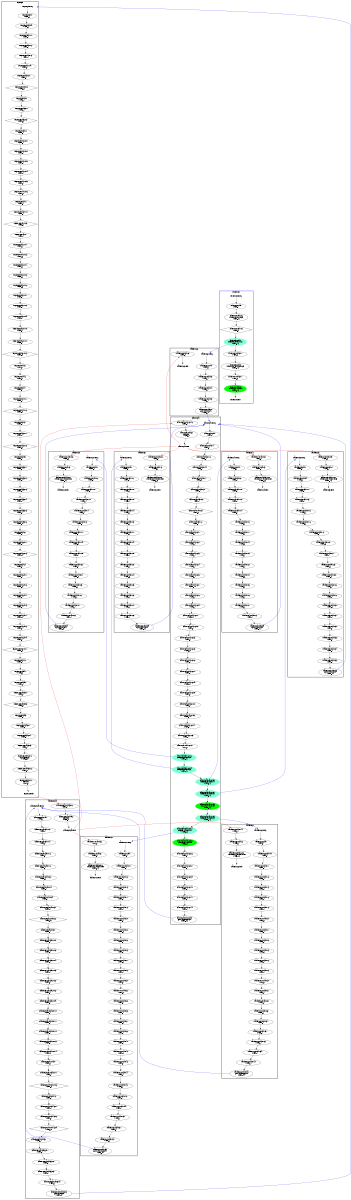 digraph "CFG" {
fontsize=10;
orientation="portrait";
rankdir="TB";
size="10,8";
seqmerge__bb60 [fontsize=10, label="\"seqmerge__bb60\"\nWCET=4", width="0.01"];
seqmerge__bb96__12 [fontsize=10, label="seqmerge__bb96__12\nCALL memcpy\nWCET=33", width="0.01"];
seqmerge__bb21__5 [fontsize=10, label="\"seqmerge__bb21__5\"\nWCET=4", width="0.01"];
seqmerge__bb17__1 [fontsize=10, label="\"seqmerge__bb17__1\"\nWCET=4", width="0.01"];
seqmerge__bb21__9 [fontsize=10, label="\"seqmerge__bb21__9\"\nWCET=4", width="0.01"];
seqmerge__bb21__1 [fontsize=10, label="\"seqmerge__bb21__1\"\nWCET=4", width="0.01"];
seqmerge__bb__22 [fontsize=10, label="\"seqmerge__bb__22\"\nWCET=5", shape=diamond, width="0.01"];
seqmerge__bb21__4 [fontsize=10, label="\"seqmerge__bb21__4\"\nWCET=4", width="0.01"];
seqmerge__bb73 [fontsize=10, label="\"seqmerge__bb73\"\nWCET=0", width="0.01"];
seqmerge__bb12__4 [fontsize=10, label="\"seqmerge__bb12__4\"\nWCET=4", width="0.01"];
seqmerge__bb [fontsize=10, label="\"seqmerge__bb\"\nWCET=4", width="0.01"];
seqmerge__bb12__2 [fontsize=10, label="\"seqmerge__bb12__2\"\nWCET=4", width="0.01"];
seqmerge__bb60__3 [fontsize=10, label="\"seqmerge__bb60__3\"\nWCET=5", shape=diamond, width="0.01"];
seqmerge__bb91 [fontsize=10, label="\"seqmerge__bb91\"\nWCET=0", width="0.01"];
seqmerge__bb92 [fontsize=10, label="\"seqmerge__bb92\"\nWCET=4", width="0.01"];
seqmerge__bb122 [fontsize=10, label="\"seqmerge__bb122\"\nRETURN\nWCET=0", width="0.01"];
seqmerge__bb92__1 [fontsize=10, label="\"seqmerge__bb92__1\"\nWCET=4", width="0.01"];
seqmerge__bb64__7 [fontsize=10, label="\"seqmerge__bb64__7\"\nWCET=6", width="0.01"];
seqmerge__bb64__3 [fontsize=10, label="\"seqmerge__bb64__3\"\nWCET=6", width="0.01"];
seqmerge__bb21__13 [fontsize=10, label="\"seqmerge__bb21__13\"\nWCET=5", shape=diamond, width="0.01"];
seqmerge__bb12 [fontsize=10, label="\"seqmerge__bb12\"\nWCET=4", width="0.01"];
seqmerge__bb51 [fontsize=10, label="\"seqmerge__bb51\"\nWCET=4", width="0.01"];
seqmerge__bb21__10 [fontsize=10, label="\"seqmerge__bb21__10\"\nWCET=4", width="0.01"];
seqmerge__bb55__3 [fontsize=10, label="\"seqmerge__bb55__3\"\nWCET=4", width="0.01"];
seqmerge__bb64 [fontsize=10, label="\"seqmerge__bb64\"\nWCET=4", width="0.01"];
seqmerge__bb64__5 [fontsize=10, label="\"seqmerge__bb64__5\"\nWCET=4", width="0.01"];
seqmerge__bb64__9 [fontsize=10, label="\"seqmerge__bb64__9\"\nWCET=4", width="0.01"];
seqmerge__bb60__1 [fontsize=10, label="\"seqmerge__bb60__1\"\nWCET=4", width="0.01"];
seqmerge__bb64__4 [fontsize=10, label="\"seqmerge__bb64__4\"\nWCET=4", width="0.01"];
seqmerge__bb12__5 [fontsize=10, label="\"seqmerge__bb12__5\"\nWCET=4", width="0.01"];
seqmerge__bb55__5 [fontsize=10, label="\"seqmerge__bb55__5\"\nWCET=4", width="0.01"];
seqmerge__bb__19 [fontsize=10, label="\"seqmerge__bb__19\"\nWCET=4", width="0.01"];
seqmerge__bb21__8 [fontsize=10, label="\"seqmerge__bb21__8\"\nWCET=4", width="0.01"];
seqmerge__bb96__13 [fontsize=10, label="\"seqmerge__bb96__13\"\nWCET=0", width="0.01"];
seqmerge__bb21 [fontsize=10, label="\"seqmerge__bb21\"\nWCET=4", width="0.01"];
seqmerge__bb12__3 [fontsize=10, label="\"seqmerge__bb12__3\"\nWCET=4", width="0.01"];
seqmerge__bb21__7 [fontsize=10, label="\"seqmerge__bb21__7\"\nWCET=4", width="0.01"];
seqmerge__bb21__3 [fontsize=10, label="\"seqmerge__bb21__3\"\nWCET=6", width="0.01"];
seqmerge__bb17 [fontsize=10, label="\"seqmerge__bb17\"\nWCET=4", width="0.01"];
seqmerge__bb8 [fontsize=10, label="\"seqmerge__bb8\"\nWCET=4", width="0.01"];
seqmerge__bb55__6 [fontsize=10, label="\"seqmerge__bb55__6\"\nWCET=0", width="0.01"];
seqmerge__bb92__3 [fontsize=10, label="\"seqmerge__bb92__3\"\nWCET=5", shape=diamond, width="0.01"];
seqmerge_entry [color="white", fontsize=10, height="0.01", label="seqmerge_entry", width="0.01"];
seqmerge__bb8__3 [fontsize=10, label="\"seqmerge__bb8__3\"\nWCET=5", shape=diamond, width="0.01"];
seqmerge__bb96__2 [fontsize=10, label="\"seqmerge__bb96__2\"\nWCET=4", width="0.01"];
seqmerge__bb__11 [fontsize=10, label="\"seqmerge__bb__11\"\nWCET=4", width="0.01"];
seqmerge__bb__15 [fontsize=10, label="\"seqmerge__bb__15\"\nWCET=4", width="0.01"];
seqmerge__bb64__8 [fontsize=10, label="\"seqmerge__bb64__8\"\nWCET=4", width="0.01"];
seqmerge__bb17__3 [fontsize=10, label="\"seqmerge__bb17__3\"\nWCET=5", shape=diamond, width="0.01"];
seqmerge__bb__9 [fontsize=10, label="\"seqmerge__bb__9\"\nWCET=4", width="0.01"];
seqmerge__bb21__6 [fontsize=10, label="\"seqmerge__bb21__6\"\nWCET=6", width="0.01"];
seqmerge__bb31 [fontsize=10, label="\"seqmerge__bb31\"\nWCET=0", width="0.01"];
seqmerge__bb64__11 [fontsize=10, label="\"seqmerge__bb64__11\"\nWCET=5", shape=diamond, width="0.01"];
seqmerge__bb55 [fontsize=10, label="\"seqmerge__bb55\"\nWCET=4", width="0.01"];
seqmerge__bb96__4 [fontsize=10, label="\"seqmerge__bb96__4\"\nWCET=4", width="0.01"];
seqmerge__bb47 [fontsize=10, label="\"seqmerge__bb47\"\nWCET=4", width="0.01"];
seqmerge__bb12__6 [fontsize=10, label="\"seqmerge__bb12__6\"\nWCET=0", width="0.01"];
seqmerge_exit [color="white", fontsize=10, label="seqmerge_exit", width="0.01"];
seqmerge__bb51__1 [fontsize=10, label="\"seqmerge__bb51__1\"\nWCET=4", width="0.01"];
seqmerge__bb55__2 [fontsize=10, label="\"seqmerge__bb55__2\"\nWCET=4", width="0.01"];
seqmerge__bb64__1 [fontsize=10, label="\"seqmerge__bb64__1\"\nWCET=4", width="0.01"];
seqmerge__bb46 [fontsize=10, label="\"seqmerge__bb46\"\nWCET=0", width="0.01"];
seqmerge__bb__13 [fontsize=10, label="\"seqmerge__bb__13\"\nWCET=4", width="0.01"];
seqmerge__bb47__3 [fontsize=10, label="\"seqmerge__bb47__3\"\nWCET=5", shape=diamond, width="0.01"];
seqmerge__bb21__11 [fontsize=10, label="\"seqmerge__bb21__11\"\nWCET=4", width="0.01"];
seqmerge__bb96 [fontsize=10, label="\"seqmerge__bb96\"\nWCET=4", width="0.01"];
seqmerge__bb55__4 [fontsize=10, label="\"seqmerge__bb55__4\"\nWCET=4", width="0.01"];
seqmerge__bb55__1 [fontsize=10, label="\"seqmerge__bb55__1\"\nWCET=4", width="0.01"];
seqmerge__bb12__1 [fontsize=10, label="\"seqmerge__bb12__1\"\nWCET=4", width="0.01"];
seqmerge__bb96__5 [fontsize=10, label="\"seqmerge__bb96__5\"\nWCET=4", width="0.01"];
seqmerge__bb47__1 [fontsize=10, label="\"seqmerge__bb47__1\"\nWCET=4", width="0.01"];
seqmerge__bb8__1 [fontsize=10, label="\"seqmerge__bb8__1\"\nWCET=4", width="0.01"];
seqmerge__bb51__3 [fontsize=10, label="\"seqmerge__bb51__3\"\nWCET=5", shape=diamond, width="0.01"];
seqmerge__bb__20 [fontsize=10, label="\"seqmerge__bb__20\"\nWCET=4", width="0.01"];
_taskFunc2___bb__27 [fontsize=10, label="\"_taskFunc2___bb__27\"\nWCET=4", width="0.01"];
_taskFunc2___bb__24 [fontsize=10, label="\"_taskFunc2___bb__24\"\nWCET=6", width="0.01"];
_taskFunc2___bb15 [fontsize=10, label="\"_taskFunc2___bb15\"\nWCET=4", width="0.01"];
_taskFunc2___bb15__2 [fontsize=10, label="_taskFunc2___bb15__2\n(_taskFunc2_)taskenv_free\nWCET=13", width="0.01"];
_taskFunc2__exit [color="white", fontsize=10, label="_taskFunc2__exit", width="0.01"];
_taskFunc2___bb__25 [fontsize=10, label="\"_taskFunc2___bb__25\"\nWCET=4", width="0.01"];
_taskFunc2___bb__17 [fontsize=10, label="\"_taskFunc2___bb__17\"\nWCET=4", width="0.01"];
_taskFunc2___bb__20 [fontsize=10, label="\"_taskFunc2___bb__20\"\nWCET=4", width="0.01"];
_taskFunc2___bb__8 [fontsize=10, label="\"_taskFunc2___bb__8\"\nWCET=4", width="0.01"];
_taskFunc2___bb__19 [fontsize=10, label="\"_taskFunc2___bb__19\"\nWCET=6", width="0.01"];
_taskFunc2___bb__22 [fontsize=10, label="\"_taskFunc2___bb__22\"\nWCET=4", width="0.01"];
_taskFunc2___bb__29 [fontsize=10, label="_taskFunc2___bb__29\nCALL cilksort_par\nWCET=13", width="0.01"];
_taskFunc2__entry [color="white", fontsize=10, height="0.01", label="_taskFunc2__entry", width="0.01"];
_taskFunc2___bb__26 [fontsize=10, label="\"_taskFunc2___bb__26\"\nWCET=4", width="0.01"];
_taskFunc2___bb__12 [fontsize=10, label="\"_taskFunc2___bb__12\"\nWCET=4", width="0.01"];
_taskFunc2___bb [fontsize=10, label="\"_taskFunc2___bb\"\nWCET=4", width="0.01"];
_taskFunc2___bb__30 [fontsize=10, label="\"_taskFunc2___bb__30\"\nWCET=0", width="0.01"];
_taskFunc2___bb__28 [fontsize=10, label="\"_taskFunc2___bb__28\"\nWCET=4", width="0.01"];
_taskFunc2___bb__15 [fontsize=10, label="\"_taskFunc2___bb__15\"\nWCET=4", width="0.01"];
_taskFunc2___bb__14 [fontsize=10, label="\"_taskFunc2___bb__14\"\nWCET=4", width="0.01"];
_taskFunc2___bb__10 [fontsize=10, label="\"_taskFunc2___bb__10\"\nWCET=4", width="0.01"];
_taskFunc7___bb__42 [fontsize=10, label="\"_taskFunc7___bb__42\"\nWCET=6", width="0.01"];
_taskFunc7___bb__25 [fontsize=10, label="\"_taskFunc7___bb__25\"\nWCET=4", width="0.01"];
_taskFunc7___bb__37 [fontsize=10, label="\"_taskFunc7___bb__37\"\nWCET=6", width="0.01"];
_taskFunc7___bb__15 [fontsize=10, label="\"_taskFunc7___bb__15\"\nWCET=4", width="0.01"];
_taskFunc7___bb32__2 [fontsize=10, label="_taskFunc7___bb32__2\n(_taskFunc7_)taskenv_free\nWCET=13", width="0.01"];
_taskFunc7___bb__13 [fontsize=10, label="\"_taskFunc7___bb__13\"\nWCET=4", width="0.01"];
_taskFunc7___bb__35 [fontsize=10, label="\"_taskFunc7___bb__35\"\nWCET=4", width="0.01"];
_taskFunc7___bb__45 [fontsize=10, label="\"_taskFunc7___bb__45\"\nWCET=4", width="0.01"];
_taskFunc7___bb__54 [fontsize=10, label="\"_taskFunc7___bb__54\"\nWCET=4", width="0.01"];
_taskFunc7___bb__50 [fontsize=10, label="\"_taskFunc7___bb__50\"\nWCET=4", width="0.01"];
_taskFunc7___bb__32 [fontsize=10, label="\"_taskFunc7___bb__32\"\nWCET=6", width="0.01"];
_taskFunc7__exit [color="white", fontsize=10, label="_taskFunc7__exit", width="0.01"];
_taskFunc7___bb__43 [fontsize=10, label="\"_taskFunc7___bb__43\"\nWCET=4", width="0.01"];
_taskFunc7___bb__38 [fontsize=10, label="\"_taskFunc7___bb__38\"\nWCET=4", width="0.01"];
_taskFunc7___bb__40 [fontsize=10, label="\"_taskFunc7___bb__40\"\nWCET=4", width="0.01"];
_taskFunc7___bb__22 [fontsize=10, label="\"_taskFunc7___bb__22\"\nWCET=6", width="0.01"];
_taskFunc7___bb [fontsize=10, label="\"_taskFunc7___bb\"\nWCET=4", width="0.01"];
_taskFunc7___bb__18 [fontsize=10, label="\"_taskFunc7___bb__18\"\nWCET=4", width="0.01"];
_taskFunc7___bb__20 [fontsize=10, label="\"_taskFunc7___bb__20\"\nWCET=4", width="0.01"];
_taskFunc7___bb__27 [fontsize=10, label="\"_taskFunc7___bb__27\"\nWCET=6", width="0.01"];
_taskFunc7___bb__30 [fontsize=10, label="\"_taskFunc7___bb__30\"\nWCET=4", width="0.01"];
_taskFunc7___bb__28 [fontsize=10, label="\"_taskFunc7___bb__28\"\nWCET=4", width="0.01"];
_taskFunc7___bb__55 [fontsize=10, label="_taskFunc7___bb__55\nCALL cilkmerge_par\nWCET=29", width="0.01"];
_taskFunc7___bb32 [fontsize=10, label="\"_taskFunc7___bb32\"\nWCET=4", width="0.01"];
_taskFunc7___bb__17 [fontsize=10, label="\"_taskFunc7___bb__17\"\nWCET=4", width="0.01"];
_taskFunc7___bb__11 [fontsize=10, label="\"_taskFunc7___bb__11\"\nWCET=4", width="0.01"];
_taskFunc7___bb__23 [fontsize=10, label="\"_taskFunc7___bb__23\"\nWCET=4", width="0.01"];
_taskFunc7___bb__46 [fontsize=10, label="\"_taskFunc7___bb__46\"\nWCET=4", width="0.01"];
_taskFunc7___bb__44 [fontsize=10, label="\"_taskFunc7___bb__44\"\nWCET=4", width="0.01"];
_taskFunc7___bb__56 [fontsize=10, label="\"_taskFunc7___bb__56\"\nWCET=0", width="0.01"];
_taskFunc7__entry [color="white", fontsize=10, height="0.01", label="_taskFunc7__entry", width="0.01"];
_taskFunc7___bb__33 [fontsize=10, label="\"_taskFunc7___bb__33\"\nWCET=4", width="0.01"];
_taskFunc7___bb__51 [fontsize=10, label="\"_taskFunc7___bb__51\"\nWCET=4", width="0.01"];
_taskFunc7___bb__49 [fontsize=10, label="\"_taskFunc7___bb__49\"\nWCET=4", width="0.01"];
_taskFunc3___bb__15 [fontsize=10, label="\"_taskFunc3___bb__15\"\nWCET=4", width="0.01"];
_taskFunc3___bb [fontsize=10, label="\"_taskFunc3___bb\"\nWCET=4", width="0.01"];
_taskFunc3___bb__17 [fontsize=10, label="\"_taskFunc3___bb__17\"\nWCET=4", width="0.01"];
_taskFunc3___bb__27 [fontsize=10, label="\"_taskFunc3___bb__27\"\nWCET=4", width="0.01"];
_taskFunc3__exit [color="white", fontsize=10, label="_taskFunc3__exit", width="0.01"];
_taskFunc3___bb__24 [fontsize=10, label="\"_taskFunc3___bb__24\"\nWCET=6", width="0.01"];
_taskFunc3___bb__30 [fontsize=10, label="\"_taskFunc3___bb__30\"\nWCET=0", width="0.01"];
_taskFunc3___bb__8 [fontsize=10, label="\"_taskFunc3___bb__8\"\nWCET=4", width="0.01"];
_taskFunc3___bb15 [fontsize=10, label="\"_taskFunc3___bb15\"\nWCET=4", width="0.01"];
_taskFunc3___bb__28 [fontsize=10, label="\"_taskFunc3___bb__28\"\nWCET=4", width="0.01"];
_taskFunc3__entry [color="white", fontsize=10, height="0.01", label="_taskFunc3__entry", width="0.01"];
_taskFunc3___bb__22 [fontsize=10, label="\"_taskFunc3___bb__22\"\nWCET=4", width="0.01"];
_taskFunc3___bb__20 [fontsize=10, label="\"_taskFunc3___bb__20\"\nWCET=4", width="0.01"];
_taskFunc3___bb15__2 [fontsize=10, label="_taskFunc3___bb15__2\n(_taskFunc3_)taskenv_free\nWCET=13", width="0.01"];
_taskFunc3___bb__29 [fontsize=10, label="_taskFunc3___bb__29\nCALL cilksort_par\nWCET=13", width="0.01"];
_taskFunc3___bb__10 [fontsize=10, label="\"_taskFunc3___bb__10\"\nWCET=4", width="0.01"];
_taskFunc3___bb__25 [fontsize=10, label="\"_taskFunc3___bb__25\"\nWCET=4", width="0.01"];
_taskFunc3___bb__14 [fontsize=10, label="\"_taskFunc3___bb__14\"\nWCET=4", width="0.01"];
_taskFunc3___bb__19 [fontsize=10, label="\"_taskFunc3___bb__19\"\nWCET=6", width="0.01"];
_taskFunc3___bb__26 [fontsize=10, label="\"_taskFunc3___bb__26\"\nWCET=4", width="0.01"];
_taskFunc3___bb__12 [fontsize=10, label="\"_taskFunc3___bb__12\"\nWCET=4", width="0.01"];
_taskFunc5___bb__21 [fontsize=10, label="\"_taskFunc5___bb__21\"\nWCET=4", width="0.01"];
_taskFunc5___bb__18 [fontsize=10, label="\"_taskFunc5___bb__18\"\nWCET=4", width="0.01"];
_taskFunc5___bb__38 [fontsize=10, label="_taskFunc5___bb__38\nCALL cilksort_par\nWCET=19", width="0.01"];
_taskFunc5___bb__26 [fontsize=10, label="\"_taskFunc5___bb__26\"\nWCET=4", width="0.01"];
_taskFunc5___bb__16 [fontsize=10, label="\"_taskFunc5___bb__16\"\nWCET=4", width="0.01"];
_taskFunc5___bb__13 [fontsize=10, label="\"_taskFunc5___bb__13\"\nWCET=4", width="0.01"];
_taskFunc5___bb__30 [fontsize=10, label="\"_taskFunc5___bb__30\"\nWCET=6", width="0.01"];
_taskFunc5___bb__39 [fontsize=10, label="\"_taskFunc5___bb__39\"\nWCET=0", width="0.01"];
_taskFunc5___bb__11 [fontsize=10, label="\"_taskFunc5___bb__11\"\nWCET=4", width="0.01"];
_taskFunc5___bb__32 [fontsize=10, label="\"_taskFunc5___bb__32\"\nWCET=4", width="0.01"];
_taskFunc5___bb__28 [fontsize=10, label="\"_taskFunc5___bb__28\"\nWCET=4", width="0.01"];
_taskFunc5___bb__23 [fontsize=10, label="\"_taskFunc5___bb__23\"\nWCET=4", width="0.01"];
_taskFunc5___bb [fontsize=10, label="\"_taskFunc5___bb\"\nWCET=4", width="0.01"];
_taskFunc5___bb__35 [fontsize=10, label="\"_taskFunc5___bb__35\"\nWCET=4", width="0.01"];
_taskFunc5___bb21__2 [fontsize=10, label="_taskFunc5___bb21__2\n(_taskFunc5_)taskenv_free\nWCET=13", width="0.01"];
_taskFunc5___bb21 [fontsize=10, label="\"_taskFunc5___bb21\"\nWCET=4", width="0.01"];
_taskFunc5___bb__9 [fontsize=10, label="\"_taskFunc5___bb__9\"\nWCET=4", width="0.01"];
_taskFunc5___bb__20 [fontsize=10, label="\"_taskFunc5___bb__20\"\nWCET=6", width="0.01"];
_taskFunc5___bb__15 [fontsize=10, label="\"_taskFunc5___bb__15\"\nWCET=4", width="0.01"];
_taskFunc5___bb__25 [fontsize=10, label="\"_taskFunc5___bb__25\"\nWCET=6", width="0.01"];
_taskFunc5___bb__34 [fontsize=10, label="\"_taskFunc5___bb__34\"\nWCET=4", width="0.01"];
_taskFunc5__entry [color="white", fontsize=10, height="0.01", label="_taskFunc5__entry", width="0.01"];
_taskFunc5__exit [color="white", fontsize=10, label="_taskFunc5__exit", width="0.01"];
_taskFunc5___bb__31 [fontsize=10, label="\"_taskFunc5___bb__31\"\nWCET=4", width="0.01"];
_taskFunc5___bb__33 [fontsize=10, label="\"_taskFunc5___bb__33\"\nWCET=4", width="0.01"];
_taskFunc6___bb__18 [fontsize=10, label="\"_taskFunc6___bb__18\"\nWCET=4", width="0.01"];
_taskFunc6___bb__39 [fontsize=10, label="\"_taskFunc6___bb__39\"\nWCET=4", width="0.01"];
_taskFunc6___bb__9 [fontsize=10, label="\"_taskFunc6___bb__9\"\nWCET=4", width="0.01"];
_taskFunc6___bb__33 [fontsize=10, label="\"_taskFunc6___bb__33\"\nWCET=4", width="0.01"];
_taskFunc6___bb__32 [fontsize=10, label="\"_taskFunc6___bb__32\"\nWCET=4", width="0.01"];
_taskFunc6___bb__21 [fontsize=10, label="\"_taskFunc6___bb__21\"\nWCET=4", width="0.01"];
_taskFunc6___bb__28 [fontsize=10, label="\"_taskFunc6___bb__28\"\nWCET=4", width="0.01"];
_taskFunc6___bb__34 [fontsize=10, label="\"_taskFunc6___bb__34\"\nWCET=4", width="0.01"];
_taskFunc6__entry [color="white", fontsize=10, height="0.01", label="_taskFunc6__entry", width="0.01"];
_taskFunc6___bb__13 [fontsize=10, label="\"_taskFunc6___bb__13\"\nWCET=4", width="0.01"];
_taskFunc6___bb__38 [fontsize=10, label="\"_taskFunc6___bb__38\"\nWCET=4", width="0.01"];
_taskFunc6___bb__37 [fontsize=10, label="\"_taskFunc6___bb__37\"\nWCET=4", width="0.01"];
_taskFunc6___bb__26 [fontsize=10, label="\"_taskFunc6___bb__26\"\nWCET=4", width="0.01"];
_taskFunc6___bb__30 [fontsize=10, label="\"_taskFunc6___bb__30\"\nWCET=6", width="0.01"];
_taskFunc6___bb26 [fontsize=10, label="\"_taskFunc6___bb26\"\nWCET=4", width="0.01"];
_taskFunc6___bb__43 [fontsize=10, label="_taskFunc6___bb__43\nCALL cilkmerge_par\nWCET=29", width="0.01"];
_taskFunc6___bb [fontsize=10, label="\"_taskFunc6___bb\"\nWCET=4", width="0.01"];
_taskFunc6___bb__23 [fontsize=10, label="\"_taskFunc6___bb__23\"\nWCET=4", width="0.01"];
_taskFunc6___bb__31 [fontsize=10, label="\"_taskFunc6___bb__31\"\nWCET=4", width="0.01"];
_taskFunc6___bb__20 [fontsize=10, label="\"_taskFunc6___bb__20\"\nWCET=6", width="0.01"];
_taskFunc6___bb__44 [fontsize=10, label="\"_taskFunc6___bb__44\"\nWCET=0", width="0.01"];
_taskFunc6___bb__25 [fontsize=10, label="\"_taskFunc6___bb__25\"\nWCET=6", width="0.01"];
_taskFunc6___bb__16 [fontsize=10, label="\"_taskFunc6___bb__16\"\nWCET=4", width="0.01"];
_taskFunc6___bb__11 [fontsize=10, label="\"_taskFunc6___bb__11\"\nWCET=4", width="0.01"];
_taskFunc6___bb26__2 [fontsize=10, label="_taskFunc6___bb26__2\n(_taskFunc6_)taskenv_free\nWCET=13", width="0.01"];
_taskFunc6__exit [color="white", fontsize=10, label="_taskFunc6__exit", width="0.01"];
_taskFunc6___bb__15 [fontsize=10, label="\"_taskFunc6___bb__15\"\nWCET=4", width="0.01"];
_taskFunc6___bb__42 [fontsize=10, label="\"_taskFunc6___bb__42\"\nWCET=4", width="0.01"];
cilksort_par__bb16__39 [fontsize=10, label="\"cilksort_par__bb16__39\"\nWCET=4", width="0.01"];
cilksort_par__bb__16 [fontsize=10, label="\"cilksort_par__bb__16\"\nWCET=4", width="0.01"];
cilksort_par__bb16 [fontsize=10, label="\"cilksort_par__bb16\"\nWCET=4", width="0.01"];
cilksort_par__bb16__9 [fontsize=10, label="\"cilksort_par__bb16__9\"\nWCET=4", width="0.01"];
cilksort_par__bb16__44 [fontsize=10, label="\"cilksort_par__bb16__44\"\nWCET=4", width="0.01"];
cilksort_par__bb16__23 [fontsize=10, label="\"cilksort_par__bb16__23\"\nWCET=10", width="0.01"];
cilksort_par__bb16__31 [color=aquamarine, fontsize=10, label="cilksort_par__bb16__31\nCREATE _taskFunc5_\nWCET=13", style=filled, width="0.01"];
cilksort_par__bb16__46 [fontsize=10, label="\"cilksort_par__bb16__46\"\nWCET=0", width="0.01"];
cilksort_par__bb__31 [fontsize=10, label="\"cilksort_par__bb__31\"\nWCET=4", width="0.01"];
cilksort_par__bb16__33 [color=aquamarine, fontsize=10, label="cilksort_par__bb16__33\nCREATE _taskFunc6_\nWCET=13", style=filled, width="0.01"];
cilksort_par__bb16__35 [color=green, fontsize=10, label="cilksort_par__bb16__35\n(cilksort_par)taskwait\nWCET=13", style=filled, width="0.01"];
cilksort_par__bb16__8 [fontsize=10, label="\"cilksort_par__bb16__8\"\nWCET=4", width="0.01"];
cilksort_par__bb16__20 [fontsize=10, label="\"cilksort_par__bb16__20\"\nWCET=4", width="0.01"];
cilksort_par__bb16__4 [fontsize=10, label="\"cilksort_par__bb16__4\"\nWCET=4", width="0.01"];
cilksort_par__bb16__24 [fontsize=10, label="\"cilksort_par__bb16__24\"\nWCET=4", width="0.01"];
cilksort_par__bb16__28 [color=aquamarine, fontsize=10, label="cilksort_par__bb16__28\nCREATE _taskFunc2_\nWCET=13", style=filled, width="0.01"];
cilksort_par__bb__14 [fontsize=10, label="\"cilksort_par__bb__14\"\nWCET=4", width="0.01"];
cilksort_par__bb16__21 [fontsize=10, label="\"cilksort_par__bb16__21\"\nWCET=4", width="0.01"];
cilksort_par__bb16__2 [fontsize=10, label="\"cilksort_par__bb16__2\"\nWCET=4", width="0.01"];
cilksort_par__bb__34 [fontsize=10, label="\"cilksort_par__bb__34\"\nWCET=6", shape=diamond, width="0.01"];
cilksort_par__bb16__45 [fontsize=10, label="cilksort_par__bb16__45\nCALL cilkmerge_par\nWCET=23", width="0.01"];
cilksort_par__bb16__3 [fontsize=10, label="\"cilksort_par__bb16__3\"\nWCET=4", width="0.01"];
cilksort_par__bb16__30 [color=aquamarine, fontsize=10, label="cilksort_par__bb16__30\nCREATE _taskFunc4_\nWCET=13", style=filled, width="0.01"];
cilksort_par__bb52 [fontsize=10, label="\"cilksort_par__bb52\"\nRETURN\nWCET=0", width="0.01"];
cilksort_par__bb__30 [fontsize=10, label="\"cilksort_par__bb__30\"\nWCET=4", width="0.01"];
cilksort_par__bb16__25 [fontsize=10, label="\"cilksort_par__bb16__25\"\nWCET=4", width="0.01"];
cilksort_par__bb__19 [fontsize=10, label="\"cilksort_par__bb__19\"\nWCET=4", width="0.01"];
cilksort_par__bb16__1 [fontsize=10, label="\"cilksort_par__bb16__1\"\nWCET=4", width="0.01"];
cilksort_par__bb16__11 [fontsize=10, label="\"cilksort_par__bb16__11\"\nWCET=10", width="0.01"];
cilksort_par__bb16__29 [color=aquamarine, fontsize=10, label="cilksort_par__bb16__29\nCREATE _taskFunc3_\nWCET=13", style=filled, width="0.01"];
cilksort_par__bb16__34 [color=aquamarine, fontsize=10, label="cilksort_par__bb16__34\nCREATE _taskFunc7_\nWCET=13", style=filled, width="0.01"];
cilksort_par__bb16__36 [fontsize=10, label="\"cilksort_par__bb16__36\"\nWCET=4", width="0.01"];
cilksort_par__bb16__7 [fontsize=10, label="\"cilksort_par__bb16__7\"\nWCET=10", width="0.01"];
cilksort_par__bb16__40 [fontsize=10, label="\"cilksort_par__bb16__40\"\nWCET=4", width="0.01"];
cilksort_par__bb16__41 [fontsize=10, label="\"cilksort_par__bb16__41\"\nWCET=4", width="0.01"];
cilksort_par__bb16__15 [fontsize=10, label="\"cilksort_par__bb16__15\"\nWCET=10", width="0.01"];
cilksort_par__bb16__13 [fontsize=10, label="\"cilksort_par__bb16__13\"\nWCET=4", width="0.01"];
cilksort_par__bb__21 [fontsize=10, label="\"cilksort_par__bb__21\"\nWCET=16", width="0.01"];
cilksort_par__bb [fontsize=10, label="\"cilksort_par__bb\"\nWCET=4", width="0.01"];
cilksort_par__bb16__12 [fontsize=10, label="\"cilksort_par__bb16__12\"\nWCET=4", width="0.01"];
cilksort_par__bb16__37 [fontsize=10, label="\"cilksort_par__bb16__37\"\nWCET=4", width="0.01"];
cilksort_par__bb16__16 [fontsize=10, label="\"cilksort_par__bb16__16\"\nWCET=4", width="0.01"];
cilksort_par__bb16__32 [color=green, fontsize=10, label="cilksort_par__bb16__32\n(cilksort_par)taskwait\nWCET=13", style=filled, width="0.01"];
cilksort_par_exit [color="white", fontsize=10, label="cilksort_par_exit", width="0.01"];
cilksort_par__bb16__27 [fontsize=10, label="\"cilksort_par__bb16__27\"\nWCET=10", width="0.01"];
cilksort_par__bb16__5 [fontsize=10, label="\"cilksort_par__bb16__5\"\nWCET=4", width="0.01"];
cilksort_par_entry [color="white", fontsize=10, height="0.01", label="cilksort_par_entry", width="0.01"];
cilksort_par__bb16__17 [fontsize=10, label="\"cilksort_par__bb16__17\"\nWCET=4", width="0.01"];
cilksort_par__bb16__19 [fontsize=10, label="\"cilksort_par__bb16__19\"\nWCET=10", width="0.01"];
_thrFunc0___bb3__1 [fontsize=10, label="\"_thrFunc0___bb3__1\"\nWCET=0", width="0.01"];
_thrFunc0___bb5 [fontsize=10, label="_thrFunc0___bb5\n(_thrFunc0_)leaving_single\nWCET=13", width="0.01"];
_thrFunc0__entry [color="white", fontsize=10, height="0.01", label="_thrFunc0__entry", width="0.01"];
_thrFunc0___bb6 [color=green, fontsize=10, label="_thrFunc0___bb6\n(_thrFunc0_)taskwait\nWCET=13", style=filled, width="0.01"];
_thrFunc0___bb5__1 [fontsize=10, label="\"_thrFunc0___bb5__1\"\nWCET=0", width="0.01"];
_thrFunc0___bb [fontsize=10, label="\"_thrFunc0___bb\"\nWCET=4", width="0.01"];
_thrFunc0___bb__3 [fontsize=10, label="_thrFunc0___bb__3\n(_thrFunc0_)mysingle\nWCET=13", width="0.01"];
_thrFunc0___bb__5 [fontsize=10, label="\"_thrFunc0___bb__5\"\nWCET=5", shape=diamond, width="0.01"];
_thrFunc0___bb3 [color=aquamarine, fontsize=10, label="_thrFunc0___bb3\nCREATE _taskFunc8_\nWCET=13", style=filled, width="0.01"];
_thrFunc0__exit [color="white", fontsize=10, label="_thrFunc0__exit", width="0.01"];
_taskFunc8___bb__7 [fontsize=10, label="_taskFunc8___bb__7\nCALL cilksort_par\nWCET=14", width="0.01"];
_taskFunc8__exit [color="white", fontsize=10, label="_taskFunc8__exit", width="0.01"];
_taskFunc8___bb__5 [fontsize=10, label="\"_taskFunc8___bb__5\"\nWCET=4", width="0.01"];
_taskFunc8___bb__3 [fontsize=10, label="\"_taskFunc8___bb__3\"\nWCET=4", width="0.01"];
_taskFunc8__entry [color="white", fontsize=10, height="0.01", label="_taskFunc8__entry", width="0.01"];
_taskFunc8___bb__4 [fontsize=10, label="\"_taskFunc8___bb__4\"\nWCET=4", width="0.01"];
_taskFunc8___bb [fontsize=10, label="\"_taskFunc8___bb\"\nWCET=4", width="0.01"];
_taskFunc8___bb__8 [fontsize=10, label="\"_taskFunc8___bb__8\"\nWCET=0", width="0.01"];
cilkmerge_par__bb20__6 [fontsize=10, label="\"cilkmerge_par__bb20__6\"\nWCET=4", width="0.01"];
cilkmerge_par__bb20__4 [fontsize=10, label="\"cilkmerge_par__bb20__4\"\nWCET=4", width="0.01"];
cilkmerge_par__bb20__14 [fontsize=10, label="\"cilkmerge_par__bb20__14\"\nWCET=0", width="0.01"];
cilkmerge_par__bb43__1 [fontsize=10, label="\"cilkmerge_par__bb43__1\"\nWCET=4", width="0.01"];
cilkmerge_par__bb20__9 [fontsize=10, label="\"cilkmerge_par__bb20__9\"\nWCET=4", width="0.01"];
cilkmerge_par__bb__16 [fontsize=10, label="\"cilkmerge_par__bb__16\"\nWCET=4", width="0.01"];
cilkmerge_par__bb20__8 [fontsize=10, label="\"cilkmerge_par__bb20__8\"\nWCET=4", width="0.01"];
cilkmerge_par__bb53__4 [fontsize=10, label="\"cilkmerge_par__bb53__4\"\nWCET=4", width="0.01"];
cilkmerge_par__bb53__5 [fontsize=10, label="cilkmerge_par__bb53__5\nCALL seqmerge\nWCET=13", width="0.01"];
cilkmerge_par__bb20__2 [fontsize=10, label="\"cilkmerge_par__bb20__2\"\nWCET=4", width="0.01"];
cilkmerge_par__bb [fontsize=10, label="\"cilkmerge_par__bb\"\nWCET=4", width="0.01"];
cilkmerge_par__bb27 [fontsize=10, label="\"cilkmerge_par__bb27\"\nWCET=4", width="0.01"];
cilkmerge_par__bb27__3 [fontsize=10, label="\"cilkmerge_par__bb27__3\"\nWCET=5", shape=diamond, width="0.01"];
cilkmerge_par__bb27__1 [fontsize=10, label="\"cilkmerge_par__bb27__1\"\nWCET=4", width="0.01"];
cilkmerge_par__bb20__13 [fontsize=10, label="\"cilkmerge_par__bb20__13\"\nWCET=4", width="0.01"];
cilkmerge_par_exit [color="white", fontsize=10, label="cilkmerge_par_exit", width="0.01"];
cilkmerge_par__bb96 [fontsize=10, label="\"cilkmerge_par__bb96\"\nRETURN\nWCET=0", width="0.01"];
cilkmerge_par__bb43__6 [fontsize=10, label="\"cilkmerge_par__bb43__6\"\nWCET=4", width="0.01"];
cilkmerge_par_entry [color="white", fontsize=10, height="0.01", label="cilkmerge_par_entry", width="0.01"];
cilkmerge_par__bb53__2 [fontsize=10, label="\"cilkmerge_par__bb53__2\"\nWCET=4", width="0.01"];
cilkmerge_par__bb__12 [fontsize=10, label="\"cilkmerge_par__bb__12\"\nWCET=4", width="0.01"];
cilkmerge_par__bb20__10 [fontsize=10, label="\"cilkmerge_par__bb20__10\"\nWCET=4", width="0.01"];
cilkmerge_par__bb20__5 [fontsize=10, label="\"cilkmerge_par__bb20__5\"\nWCET=4", width="0.01"];
cilkmerge_par__bb53__1 [fontsize=10, label="\"cilkmerge_par__bb53__1\"\nWCET=4", width="0.01"];
cilkmerge_par__bb53 [fontsize=10, label="\"cilkmerge_par__bb53\"\nWCET=4", width="0.01"];
cilkmerge_par__bb__23 [fontsize=10, label="\"cilkmerge_par__bb__23\"\nWCET=4", width="0.01"];
cilkmerge_par__bb53__3 [fontsize=10, label="\"cilkmerge_par__bb53__3\"\nWCET=4", width="0.01"];
cilkmerge_par__bb53__6 [fontsize=10, label="\"cilkmerge_par__bb53__6\"\nWCET=0", width="0.01"];
cilkmerge_par__bb20__11 [fontsize=10, label="\"cilkmerge_par__bb20__11\"\nWCET=4", width="0.01"];
cilkmerge_par__bb20__12 [fontsize=10, label="\"cilkmerge_par__bb20__12\"\nWCET=4", width="0.01"];
cilkmerge_par__bb20__3 [fontsize=10, label="\"cilkmerge_par__bb20__3\"\nWCET=4", width="0.01"];
cilkmerge_par__bb__29 [fontsize=10, label="\"cilkmerge_par__bb__29\"\nWCET=4", width="0.01"];
cilkmerge_par__bb__14 [fontsize=10, label="\"cilkmerge_par__bb__14\"\nWCET=4", width="0.01"];
cilkmerge_par__bb__18 [fontsize=10, label="\"cilkmerge_par__bb__18\"\nWCET=4", width="0.01"];
cilkmerge_par__bb43__9 [fontsize=10, label="\"cilkmerge_par__bb43__9\"\nWCET=20", shape=diamond, width="0.01"];
cilkmerge_par__bb__24 [fontsize=10, label="\"cilkmerge_par__bb__24\"\nWCET=4", width="0.01"];
cilkmerge_par__bb__36 [fontsize=10, label="\"cilkmerge_par__bb__36\"\nWCET=33", shape=diamond, width="0.01"];
cilkmerge_par__bb20 [fontsize=10, label="\"cilkmerge_par__bb20\"\nWCET=4", width="0.01"];
cilkmerge_par__bb__30 [fontsize=10, label="\"cilkmerge_par__bb__30\"\nWCET=4", width="0.01"];
cilkmerge_par__bb43 [fontsize=10, label="\"cilkmerge_par__bb43\"\nWCET=4", width="0.01"];
_taskFunc4__entry [color="white", fontsize=10, height="0.01", label="_taskFunc4__entry", width="0.01"];
_taskFunc4___bb__24 [fontsize=10, label="\"_taskFunc4___bb__24\"\nWCET=6", width="0.01"];
_taskFunc4___bb__25 [fontsize=10, label="\"_taskFunc4___bb__25\"\nWCET=4", width="0.01"];
_taskFunc4___bb__19 [fontsize=10, label="\"_taskFunc4___bb__19\"\nWCET=6", width="0.01"];
_taskFunc4___bb__26 [fontsize=10, label="\"_taskFunc4___bb__26\"\nWCET=4", width="0.01"];
_taskFunc4___bb__8 [fontsize=10, label="\"_taskFunc4___bb__8\"\nWCET=4", width="0.01"];
_taskFunc4___bb__28 [fontsize=10, label="\"_taskFunc4___bb__28\"\nWCET=4", width="0.01"];
_taskFunc4___bb__27 [fontsize=10, label="\"_taskFunc4___bb__27\"\nWCET=4", width="0.01"];
_taskFunc4__exit [color="white", fontsize=10, label="_taskFunc4__exit", width="0.01"];
_taskFunc4___bb15 [fontsize=10, label="\"_taskFunc4___bb15\"\nWCET=4", width="0.01"];
_taskFunc4___bb__10 [fontsize=10, label="\"_taskFunc4___bb__10\"\nWCET=4", width="0.01"];
_taskFunc4___bb__12 [fontsize=10, label="\"_taskFunc4___bb__12\"\nWCET=4", width="0.01"];
_taskFunc4___bb__29 [fontsize=10, label="_taskFunc4___bb__29\nCALL cilksort_par\nWCET=13", width="0.01"];
_taskFunc4___bb__15 [fontsize=10, label="\"_taskFunc4___bb__15\"\nWCET=4", width="0.01"];
_taskFunc4___bb__30 [fontsize=10, label="\"_taskFunc4___bb__30\"\nWCET=0", width="0.01"];
_taskFunc4___bb15__2 [fontsize=10, label="_taskFunc4___bb15__2\n(_taskFunc4_)taskenv_free\nWCET=13", width="0.01"];
_taskFunc4___bb__14 [fontsize=10, label="\"_taskFunc4___bb__14\"\nWCET=4", width="0.01"];
_taskFunc4___bb [fontsize=10, label="\"_taskFunc4___bb\"\nWCET=4", width="0.01"];
_taskFunc4___bb__20 [fontsize=10, label="\"_taskFunc4___bb__20\"\nWCET=4", width="0.01"];
_taskFunc4___bb__17 [fontsize=10, label="\"_taskFunc4___bb__17\"\nWCET=4", width="0.01"];
_taskFunc4___bb__22 [fontsize=10, label="\"_taskFunc4___bb__22\"\nWCET=4", width="0.01"];
seqmerge__bb60 -> seqmerge__bb60__1  [key=0];
seqmerge__bb96__12 -> seqmerge__bb96__13  [key=0];
seqmerge__bb21__5 -> seqmerge__bb21__6  [key=0];
seqmerge__bb17__1 -> seqmerge__bb17__3  [key=0];
seqmerge__bb21__9 -> seqmerge__bb21__10  [key=0];
seqmerge__bb21__1 -> seqmerge__bb21__3  [key=0];
seqmerge__bb__22 -> seqmerge__bb8  [key=0];
seqmerge__bb21__4 -> seqmerge__bb21__5  [key=0];
seqmerge__bb73 -> seqmerge__bb91  [key=0];
seqmerge__bb12__4 -> seqmerge__bb12__5  [key=0];
seqmerge__bb -> seqmerge__bb__9  [key=0];
seqmerge__bb12__2 -> seqmerge__bb12__3  [key=0];
seqmerge__bb60__3 -> seqmerge__bb64  [key=0];
seqmerge__bb91 -> seqmerge__bb92  [key=0];
seqmerge__bb92 -> seqmerge__bb92__1  [key=0];
seqmerge__bb122 -> seqmerge_exit  [key=0];
seqmerge__bb92__1 -> seqmerge__bb92__3  [key=0];
seqmerge__bb64__7 -> seqmerge__bb64__8  [key=0];
seqmerge__bb64__3 -> seqmerge__bb64__4  [key=0];
seqmerge__bb21__13 -> seqmerge__bb31  [key=0];
seqmerge__bb12 -> seqmerge__bb12__1  [key=0];
seqmerge__bb51 -> seqmerge__bb51__1  [key=0];
seqmerge__bb21__10 -> seqmerge__bb21__11  [key=0];
seqmerge__bb55__3 -> seqmerge__bb55__4  [key=0];
seqmerge__bb64 -> seqmerge__bb64__1  [key=0];
seqmerge__bb64__5 -> seqmerge__bb64__7  [key=0];
seqmerge__bb64__9 -> seqmerge__bb64__11  [key=0];
seqmerge__bb60__1 -> seqmerge__bb60__3  [key=0];
seqmerge__bb64__4 -> seqmerge__bb64__5  [key=0];
seqmerge__bb12__5 -> seqmerge__bb12__6  [key=0];
seqmerge__bb55__5 -> seqmerge__bb55__6  [key=0];
seqmerge__bb__19 -> seqmerge__bb__20  [key=0];
seqmerge__bb21__8 -> seqmerge__bb21__9  [key=0];
seqmerge__bb96__13 -> seqmerge__bb122  [key=0];
seqmerge__bb21 -> seqmerge__bb21__1  [key=0];
seqmerge__bb12__3 -> seqmerge__bb12__4  [key=0];
seqmerge__bb21__7 -> seqmerge__bb21__8  [key=0];
seqmerge__bb21__3 -> seqmerge__bb21__4  [key=0];
seqmerge__bb17 -> seqmerge__bb17__1  [key=0];
seqmerge__bb8 -> seqmerge__bb8__1  [key=0];
seqmerge__bb55__6 -> seqmerge__bb60  [key=0];
seqmerge__bb92__3 -> seqmerge__bb96  [key=0];
seqmerge_entry -> seqmerge__bb  [key=0];
seqmerge__bb8__3 -> seqmerge__bb12  [key=0];
seqmerge__bb96__2 -> seqmerge__bb96__4  [key=0];
seqmerge__bb__11 -> seqmerge__bb__13  [key=0];
seqmerge__bb__15 -> seqmerge__bb__19  [key=0];
seqmerge__bb64__8 -> seqmerge__bb64__9  [key=0];
seqmerge__bb17__3 -> seqmerge__bb21  [key=0];
seqmerge__bb__9 -> seqmerge__bb__11  [key=0];
seqmerge__bb21__6 -> seqmerge__bb21__7  [key=0];
seqmerge__bb31 -> seqmerge__bb46  [key=0];
seqmerge__bb64__11 -> seqmerge__bb73  [key=0];
seqmerge__bb55 -> seqmerge__bb55__1  [key=0];
seqmerge__bb96__4 -> seqmerge__bb96__5  [key=0];
seqmerge__bb47 -> seqmerge__bb47__1  [key=0];
seqmerge__bb12__6 -> seqmerge__bb17  [key=0];
seqmerge_exit -> cilkmerge_par__bb53__6  [color=red, key=0];
seqmerge__bb51__1 -> seqmerge__bb51__3  [key=0];
seqmerge__bb55__2 -> seqmerge__bb55__3  [key=0];
seqmerge__bb64__1 -> seqmerge__bb64__3  [key=0];
seqmerge__bb46 -> seqmerge__bb47  [key=0];
seqmerge__bb__13 -> seqmerge__bb__15  [key=0];
seqmerge__bb47__3 -> seqmerge__bb51  [key=0];
seqmerge__bb21__11 -> seqmerge__bb21__13  [key=0];
seqmerge__bb96 -> seqmerge__bb96__2  [key=0];
seqmerge__bb55__4 -> seqmerge__bb55__5  [key=0];
seqmerge__bb55__1 -> seqmerge__bb55__2  [key=0];
seqmerge__bb12__1 -> seqmerge__bb12__2  [key=0];
seqmerge__bb96__5 -> seqmerge__bb96__12  [key=0];
seqmerge__bb47__1 -> seqmerge__bb47__3  [key=0];
seqmerge__bb8__1 -> seqmerge__bb8__3  [key=0];
seqmerge__bb51__3 -> seqmerge__bb55  [key=0];
seqmerge__bb__20 -> seqmerge__bb__22  [key=0];
_taskFunc2___bb__27 -> _taskFunc2___bb__28  [key=0];
_taskFunc2___bb__24 -> _taskFunc2___bb__25  [key=0];
_taskFunc2___bb15 -> _taskFunc2___bb15__2  [key=0];
_taskFunc2___bb15__2 -> _taskFunc2__exit  [key=0];
_taskFunc2___bb__25 -> _taskFunc2___bb__26  [key=0];
_taskFunc2___bb__17 -> _taskFunc2___bb__19  [key=0];
_taskFunc2___bb__20 -> _taskFunc2___bb__22  [key=0];
_taskFunc2___bb__8 -> _taskFunc2___bb__10  [key=0];
_taskFunc2___bb__19 -> _taskFunc2___bb__20  [key=0];
_taskFunc2___bb__22 -> _taskFunc2___bb__24  [key=0];
_taskFunc2___bb__29 -> cilksort_par_entry  [color=blue, key=0];
_taskFunc2__entry -> _taskFunc2___bb  [key=0];
_taskFunc2___bb__26 -> _taskFunc2___bb__27  [key=0];
_taskFunc2___bb__12 -> _taskFunc2___bb__14  [key=0];
_taskFunc2___bb -> _taskFunc2___bb__8  [key=0];
_taskFunc2___bb__30 -> _taskFunc2___bb15  [key=0];
_taskFunc2___bb__28 -> _taskFunc2___bb__29  [key=0];
_taskFunc2___bb__15 -> _taskFunc2___bb__17  [key=0];
_taskFunc2___bb__14 -> _taskFunc2___bb__15  [key=0];
_taskFunc2___bb__10 -> _taskFunc2___bb__12  [key=0];
_taskFunc7___bb__42 -> _taskFunc7___bb__43  [key=0];
_taskFunc7___bb__25 -> _taskFunc7___bb__27  [key=0];
_taskFunc7___bb__37 -> _taskFunc7___bb__38  [key=0];
_taskFunc7___bb__15 -> _taskFunc7___bb__17  [key=0];
_taskFunc7___bb32__2 -> _taskFunc7__exit  [key=0];
_taskFunc7___bb__13 -> _taskFunc7___bb__15  [key=0];
_taskFunc7___bb__35 -> _taskFunc7___bb__37  [key=0];
_taskFunc7___bb__45 -> _taskFunc7___bb__46  [key=0];
_taskFunc7___bb__54 -> _taskFunc7___bb__55  [key=0];
_taskFunc7___bb__50 -> _taskFunc7___bb__51  [key=0];
_taskFunc7___bb__32 -> _taskFunc7___bb__33  [key=0];
_taskFunc7___bb__43 -> _taskFunc7___bb__44  [key=0];
_taskFunc7___bb__38 -> _taskFunc7___bb__40  [key=0];
_taskFunc7___bb__40 -> _taskFunc7___bb__42  [key=0];
_taskFunc7___bb__22 -> _taskFunc7___bb__23  [key=0];
_taskFunc7___bb -> _taskFunc7___bb__11  [key=0];
_taskFunc7___bb__18 -> _taskFunc7___bb__20  [key=0];
_taskFunc7___bb__20 -> _taskFunc7___bb__22  [key=0];
_taskFunc7___bb__27 -> _taskFunc7___bb__28  [key=0];
_taskFunc7___bb__30 -> _taskFunc7___bb__32  [key=0];
_taskFunc7___bb__28 -> _taskFunc7___bb__30  [key=0];
_taskFunc7___bb__55 -> cilkmerge_par_entry  [color=blue, key=0];
_taskFunc7___bb32 -> _taskFunc7___bb32__2  [key=0];
_taskFunc7___bb__17 -> _taskFunc7___bb__18  [key=0];
_taskFunc7___bb__11 -> _taskFunc7___bb__13  [key=0];
_taskFunc7___bb__23 -> _taskFunc7___bb__25  [key=0];
_taskFunc7___bb__46 -> _taskFunc7___bb__49  [key=0];
_taskFunc7___bb__44 -> _taskFunc7___bb__45  [key=0];
_taskFunc7___bb__56 -> _taskFunc7___bb32  [key=0];
_taskFunc7__entry -> _taskFunc7___bb  [key=0];
_taskFunc7___bb__33 -> _taskFunc7___bb__35  [key=0];
_taskFunc7___bb__51 -> _taskFunc7___bb__54  [key=0];
_taskFunc7___bb__49 -> _taskFunc7___bb__50  [key=0];
_taskFunc3___bb__15 -> _taskFunc3___bb__17  [key=0];
_taskFunc3___bb -> _taskFunc3___bb__8  [key=0];
_taskFunc3___bb__17 -> _taskFunc3___bb__19  [key=0];
_taskFunc3___bb__27 -> _taskFunc3___bb__28  [key=0];
_taskFunc3___bb__24 -> _taskFunc3___bb__25  [key=0];
_taskFunc3___bb__30 -> _taskFunc3___bb15  [key=0];
_taskFunc3___bb__8 -> _taskFunc3___bb__10  [key=0];
_taskFunc3___bb15 -> _taskFunc3___bb15__2  [key=0];
_taskFunc3___bb__28 -> _taskFunc3___bb__29  [key=0];
_taskFunc3__entry -> _taskFunc3___bb  [key=0];
_taskFunc3___bb__22 -> _taskFunc3___bb__24  [key=0];
_taskFunc3___bb__20 -> _taskFunc3___bb__22  [key=0];
_taskFunc3___bb15__2 -> _taskFunc3__exit  [key=0];
_taskFunc3___bb__29 -> cilksort_par_entry  [color=blue, key=0];
_taskFunc3___bb__10 -> _taskFunc3___bb__12  [key=0];
_taskFunc3___bb__25 -> _taskFunc3___bb__26  [key=0];
_taskFunc3___bb__14 -> _taskFunc3___bb__15  [key=0];
_taskFunc3___bb__19 -> _taskFunc3___bb__20  [key=0];
_taskFunc3___bb__26 -> _taskFunc3___bb__27  [key=0];
_taskFunc3___bb__12 -> _taskFunc3___bb__14  [key=0];
_taskFunc5___bb__21 -> _taskFunc5___bb__23  [key=0];
_taskFunc5___bb__18 -> _taskFunc5___bb__20  [key=0];
_taskFunc5___bb__38 -> cilksort_par_entry  [color=blue, key=0];
_taskFunc5___bb__26 -> _taskFunc5___bb__28  [key=0];
_taskFunc5___bb__16 -> _taskFunc5___bb__18  [key=0];
_taskFunc5___bb__13 -> _taskFunc5___bb__15  [key=0];
_taskFunc5___bb__30 -> _taskFunc5___bb__31  [key=0];
_taskFunc5___bb__39 -> _taskFunc5___bb21  [key=0];
_taskFunc5___bb__11 -> _taskFunc5___bb__13  [key=0];
_taskFunc5___bb__32 -> _taskFunc5___bb__33  [key=0];
_taskFunc5___bb__28 -> _taskFunc5___bb__30  [key=0];
_taskFunc5___bb__23 -> _taskFunc5___bb__25  [key=0];
_taskFunc5___bb -> _taskFunc5___bb__9  [key=0];
_taskFunc5___bb__35 -> _taskFunc5___bb__38  [key=0];
_taskFunc5___bb21__2 -> _taskFunc5__exit  [key=0];
_taskFunc5___bb21 -> _taskFunc5___bb21__2  [key=0];
_taskFunc5___bb__9 -> _taskFunc5___bb__11  [key=0];
_taskFunc5___bb__20 -> _taskFunc5___bb__21  [key=0];
_taskFunc5___bb__15 -> _taskFunc5___bb__16  [key=0];
_taskFunc5___bb__25 -> _taskFunc5___bb__26  [key=0];
_taskFunc5___bb__34 -> _taskFunc5___bb__35  [key=0];
_taskFunc5__entry -> _taskFunc5___bb  [key=0];
_taskFunc5___bb__31 -> _taskFunc5___bb__32  [key=0];
_taskFunc5___bb__33 -> _taskFunc5___bb__34  [key=0];
_taskFunc6___bb__18 -> _taskFunc6___bb__20  [key=0];
_taskFunc6___bb__39 -> _taskFunc6___bb__42  [key=0];
_taskFunc6___bb__9 -> _taskFunc6___bb__11  [key=0];
_taskFunc6___bb__33 -> _taskFunc6___bb__34  [key=0];
_taskFunc6___bb__32 -> _taskFunc6___bb__33  [key=0];
_taskFunc6___bb__21 -> _taskFunc6___bb__23  [key=0];
_taskFunc6___bb__28 -> _taskFunc6___bb__30  [key=0];
_taskFunc6___bb__34 -> _taskFunc6___bb__37  [key=0];
_taskFunc6__entry -> _taskFunc6___bb  [key=0];
_taskFunc6___bb__13 -> _taskFunc6___bb__15  [key=0];
_taskFunc6___bb__38 -> _taskFunc6___bb__39  [key=0];
_taskFunc6___bb__37 -> _taskFunc6___bb__38  [key=0];
_taskFunc6___bb__26 -> _taskFunc6___bb__28  [key=0];
_taskFunc6___bb__30 -> _taskFunc6___bb__31  [key=0];
_taskFunc6___bb26 -> _taskFunc6___bb26__2  [key=0];
_taskFunc6___bb__43 -> cilkmerge_par_entry  [color=blue, key=0];
_taskFunc6___bb -> _taskFunc6___bb__9  [key=0];
_taskFunc6___bb__23 -> _taskFunc6___bb__25  [key=0];
_taskFunc6___bb__31 -> _taskFunc6___bb__32  [key=0];
_taskFunc6___bb__20 -> _taskFunc6___bb__21  [key=0];
_taskFunc6___bb__44 -> _taskFunc6___bb26  [key=0];
_taskFunc6___bb__25 -> _taskFunc6___bb__26  [key=0];
_taskFunc6___bb__16 -> _taskFunc6___bb__18  [key=0];
_taskFunc6___bb__11 -> _taskFunc6___bb__13  [key=0];
_taskFunc6___bb26__2 -> _taskFunc6__exit  [key=0];
_taskFunc6___bb__15 -> _taskFunc6___bb__16  [key=0];
_taskFunc6___bb__42 -> _taskFunc6___bb__43  [key=0];
cilksort_par__bb16__39 -> cilksort_par__bb16__40  [key=0];
cilksort_par__bb__16 -> cilksort_par__bb__19  [key=0];
cilksort_par__bb16 -> cilksort_par__bb16__1  [key=0];
cilksort_par__bb16__9 -> cilksort_par__bb16__11  [key=0];
cilksort_par__bb16__44 -> cilksort_par__bb16__45  [key=0];
cilksort_par__bb16__23 -> cilksort_par__bb16__24  [key=0];
cilksort_par__bb16__31 -> cilksort_par__bb16__32  [key=0];
cilksort_par__bb16__31 -> _taskFunc5__entry  [color=blue, key=0];
cilksort_par__bb16__46 -> cilksort_par__bb52  [key=0];
cilksort_par__bb__31 -> cilksort_par__bb__34  [key=0];
cilksort_par__bb16__33 -> cilksort_par__bb16__34  [key=0];
cilksort_par__bb16__33 -> _taskFunc6__entry  [color=blue, key=0];
cilksort_par__bb16__35 -> cilksort_par__bb16__36  [key=0];
cilksort_par__bb16__8 -> cilksort_par__bb16__9  [key=0];
cilksort_par__bb16__20 -> cilksort_par__bb16__21  [key=0];
cilksort_par__bb16__4 -> cilksort_par__bb16__5  [key=0];
cilksort_par__bb16__24 -> cilksort_par__bb16__25  [key=0];
cilksort_par__bb16__28 -> cilksort_par__bb16__29  [key=0];
cilksort_par__bb16__28 -> _taskFunc2__entry  [color=blue, key=0];
cilksort_par__bb__14 -> cilksort_par__bb__16  [key=0];
cilksort_par__bb16__21 -> cilksort_par__bb16__23  [key=0];
cilksort_par__bb16__2 -> cilksort_par__bb16__3  [key=0];
cilksort_par__bb__34 -> cilksort_par__bb16  [key=0];
cilksort_par__bb16__45 -> cilkmerge_par_entry  [color=blue, key=0];
cilksort_par__bb16__3 -> cilksort_par__bb16__4  [key=0];
cilksort_par__bb16__30 -> cilksort_par__bb16__31  [key=0];
cilksort_par__bb16__30 -> _taskFunc4__entry  [color=blue, key=0];
cilksort_par__bb52 -> cilksort_par_exit  [key=0];
cilksort_par__bb__30 -> cilksort_par__bb__31  [key=0];
cilksort_par__bb16__25 -> cilksort_par__bb16__27  [key=0];
cilksort_par__bb__19 -> cilksort_par__bb__21  [key=0];
cilksort_par__bb16__1 -> cilksort_par__bb16__2  [key=0];
cilksort_par__bb16__11 -> cilksort_par__bb16__12  [key=0];
cilksort_par__bb16__29 -> cilksort_par__bb16__30  [key=0];
cilksort_par__bb16__29 -> _taskFunc3__entry  [color=blue, key=0];
cilksort_par__bb16__34 -> cilksort_par__bb16__35  [key=0];
cilksort_par__bb16__34 -> _taskFunc7__entry  [color=blue, key=0];
cilksort_par__bb16__36 -> cilksort_par__bb16__37  [key=0];
cilksort_par__bb16__7 -> cilksort_par__bb16__8  [key=0];
cilksort_par__bb16__40 -> cilksort_par__bb16__41  [key=0];
cilksort_par__bb16__41 -> cilksort_par__bb16__44  [key=0];
cilksort_par__bb16__15 -> cilksort_par__bb16__16  [key=0];
cilksort_par__bb16__13 -> cilksort_par__bb16__15  [key=0];
cilksort_par__bb__21 -> cilksort_par__bb__30  [key=0];
cilksort_par__bb -> cilksort_par__bb__14  [key=0];
cilksort_par__bb16__12 -> cilksort_par__bb16__13  [key=0];
cilksort_par__bb16__37 -> cilksort_par__bb16__39  [key=0];
cilksort_par__bb16__16 -> cilksort_par__bb16__17  [key=0];
cilksort_par__bb16__32 -> cilksort_par__bb16__33  [key=0];
cilksort_par_exit -> _taskFunc2___bb__30  [color=red, key=0];
cilksort_par_exit -> _taskFunc3___bb__30  [color=red, key=0];
cilksort_par_exit -> _taskFunc5___bb__39  [color=red, key=0];
cilksort_par_exit -> _taskFunc8___bb__8  [color=red, key=0];
cilksort_par_exit -> _taskFunc4___bb__30  [color=red, key=0];
cilksort_par__bb16__27 -> cilksort_par__bb16__28  [key=0];
cilksort_par__bb16__5 -> cilksort_par__bb16__7  [key=0];
cilksort_par_entry -> cilksort_par__bb  [key=0];
cilksort_par__bb16__17 -> cilksort_par__bb16__19  [key=0];
cilksort_par__bb16__19 -> cilksort_par__bb16__20  [key=0];
_thrFunc0___bb3__1 -> _thrFunc0___bb5  [key=0];
_thrFunc0___bb5 -> _thrFunc0___bb5__1  [key=0];
_thrFunc0__entry -> _thrFunc0___bb  [key=0];
_thrFunc0___bb6 -> _thrFunc0__exit  [key=0];
_thrFunc0___bb5__1 -> _thrFunc0___bb6  [key=0];
_thrFunc0___bb -> _thrFunc0___bb__3  [key=0];
_thrFunc0___bb__3 -> _thrFunc0___bb__5  [key=0];
_thrFunc0___bb__5 -> _thrFunc0___bb3  [key=0];
_thrFunc0___bb3 -> _thrFunc0___bb3__1  [key=0];
_thrFunc0___bb3 -> _taskFunc8__entry  [color=blue, key=0];
_taskFunc8___bb__7 -> cilksort_par_entry  [color=blue, key=0];
_taskFunc8___bb__5 -> _taskFunc8___bb__7  [key=0];
_taskFunc8___bb__3 -> _taskFunc8___bb__4  [key=0];
_taskFunc8__entry -> _taskFunc8___bb  [key=0];
_taskFunc8___bb__4 -> _taskFunc8___bb__5  [key=0];
_taskFunc8___bb -> _taskFunc8___bb__3  [key=0];
_taskFunc8___bb__8 -> _taskFunc8__exit  [key=0];
cilkmerge_par__bb20__6 -> cilkmerge_par__bb20__8  [key=0];
cilkmerge_par__bb20__4 -> cilkmerge_par__bb20__5  [key=0];
cilkmerge_par__bb20__14 -> cilkmerge_par__bb27  [key=0];
cilkmerge_par__bb43__1 -> cilkmerge_par__bb43__6  [key=0];
cilkmerge_par__bb20__9 -> cilkmerge_par__bb20__10  [key=0];
cilkmerge_par__bb__16 -> cilkmerge_par__bb__18  [key=0];
cilkmerge_par__bb20__8 -> cilkmerge_par__bb20__9  [key=0];
cilkmerge_par__bb53__4 -> cilkmerge_par__bb53__5  [key=0];
cilkmerge_par__bb53__5 -> seqmerge_entry  [color=blue, key=0];
cilkmerge_par__bb20__2 -> cilkmerge_par__bb20__3  [key=0];
cilkmerge_par__bb -> cilkmerge_par__bb__12  [key=0];
cilkmerge_par__bb27 -> cilkmerge_par__bb27__1  [key=0];
cilkmerge_par__bb27__3 -> cilkmerge_par__bb43  [key=0];
cilkmerge_par__bb27__1 -> cilkmerge_par__bb27__3  [key=0];
cilkmerge_par__bb20__13 -> cilkmerge_par__bb20__14  [key=0];
cilkmerge_par_exit -> _taskFunc7___bb__56  [color=red, key=0];
cilkmerge_par_exit -> _taskFunc6___bb__44  [color=red, key=0];
cilkmerge_par_exit -> cilksort_par__bb16__46  [color=red, key=0];
cilkmerge_par__bb96 -> cilkmerge_par_exit  [key=0];
cilkmerge_par__bb43__6 -> cilkmerge_par__bb43__9  [key=0];
cilkmerge_par_entry -> cilkmerge_par__bb  [key=0];
cilkmerge_par__bb53__2 -> cilkmerge_par__bb53__3  [key=0];
cilkmerge_par__bb__12 -> cilkmerge_par__bb__14  [key=0];
cilkmerge_par__bb20__10 -> cilkmerge_par__bb20__11  [key=0];
cilkmerge_par__bb20__5 -> cilkmerge_par__bb20__6  [key=0];
cilkmerge_par__bb53__1 -> cilkmerge_par__bb53__2  [key=0];
cilkmerge_par__bb53 -> cilkmerge_par__bb53__1  [key=0];
cilkmerge_par__bb__23 -> cilkmerge_par__bb__24  [key=0];
cilkmerge_par__bb53__3 -> cilkmerge_par__bb53__4  [key=0];
cilkmerge_par__bb53__6 -> cilkmerge_par__bb96  [key=0];
cilkmerge_par__bb20__11 -> cilkmerge_par__bb20__12  [key=0];
cilkmerge_par__bb20__12 -> cilkmerge_par__bb20__13  [key=0];
cilkmerge_par__bb20__3 -> cilkmerge_par__bb20__4  [key=0];
cilkmerge_par__bb__29 -> cilkmerge_par__bb__30  [key=0];
cilkmerge_par__bb__14 -> cilkmerge_par__bb__16  [key=0];
cilkmerge_par__bb__18 -> cilkmerge_par__bb__23  [key=0];
cilkmerge_par__bb43__9 -> cilkmerge_par__bb53  [key=0];
cilkmerge_par__bb__24 -> cilkmerge_par__bb__29  [key=0];
cilkmerge_par__bb__36 -> cilkmerge_par__bb20  [key=0];
cilkmerge_par__bb20 -> cilkmerge_par__bb20__2  [key=0];
cilkmerge_par__bb__30 -> cilkmerge_par__bb__36  [key=0];
cilkmerge_par__bb43 -> cilkmerge_par__bb43__1  [key=0];
_taskFunc4__entry -> _taskFunc4___bb  [key=0];
_taskFunc4___bb__24 -> _taskFunc4___bb__25  [key=0];
_taskFunc4___bb__25 -> _taskFunc4___bb__26  [key=0];
_taskFunc4___bb__19 -> _taskFunc4___bb__20  [key=0];
_taskFunc4___bb__26 -> _taskFunc4___bb__27  [key=0];
_taskFunc4___bb__8 -> _taskFunc4___bb__10  [key=0];
_taskFunc4___bb__28 -> _taskFunc4___bb__29  [key=0];
_taskFunc4___bb__27 -> _taskFunc4___bb__28  [key=0];
_taskFunc4___bb15 -> _taskFunc4___bb15__2  [key=0];
_taskFunc4___bb__10 -> _taskFunc4___bb__12  [key=0];
_taskFunc4___bb__12 -> _taskFunc4___bb__14  [key=0];
_taskFunc4___bb__29 -> cilksort_par_entry  [color=blue, key=0];
_taskFunc4___bb__15 -> _taskFunc4___bb__17  [key=0];
_taskFunc4___bb__30 -> _taskFunc4___bb15  [key=0];
_taskFunc4___bb15__2 -> _taskFunc4__exit  [key=0];
_taskFunc4___bb__14 -> _taskFunc4___bb__15  [key=0];
_taskFunc4___bb -> _taskFunc4___bb__8  [key=0];
_taskFunc4___bb__20 -> _taskFunc4___bb__22  [key=0];
_taskFunc4___bb__17 -> _taskFunc4___bb__19  [key=0];
_taskFunc4___bb__22 -> _taskFunc4___bb__24  [key=0];
subgraph "cluster__thrFunc0_" {
label=_thrFunc0_
style="bold"
color="blue"
"_thrFunc0___bb"
"_thrFunc0___bb__3"
"_thrFunc0___bb__5"
"_thrFunc0___bb3"
"_thrFunc0___bb3__1"
"_thrFunc0___bb5"
"_thrFunc0___bb5__1"
"_thrFunc0___bb6"

"_thrFunc0__entry"
"_thrFunc0__exit"
}
subgraph "cluster__taskFunc8_" {
label=_taskFunc8_
style="bold"
"_taskFunc8___bb"
"_taskFunc8___bb__3"
"_taskFunc8___bb__4"
"_taskFunc8___bb__5"
"_taskFunc8___bb__7"
"_taskFunc8___bb__8"

"_taskFunc8__entry"
"_taskFunc8__exit"
}
subgraph "cluster_cilksort_par" {
label=cilksort_par
style="bold"
"cilksort_par__bb"
"cilksort_par__bb__14"
"cilksort_par__bb__16"
"cilksort_par__bb__19"
"cilksort_par__bb__21"
"cilksort_par__bb__30"
"cilksort_par__bb__31"
"cilksort_par__bb__34"





"cilksort_par__bb16"
"cilksort_par__bb16__1"
"cilksort_par__bb16__2"
"cilksort_par__bb16__3"
"cilksort_par__bb16__4"
"cilksort_par__bb16__5"
"cilksort_par__bb16__7"
"cilksort_par__bb16__8"
"cilksort_par__bb16__9"
"cilksort_par__bb16__11"
"cilksort_par__bb16__12"
"cilksort_par__bb16__13"
"cilksort_par__bb16__15"
"cilksort_par__bb16__16"
"cilksort_par__bb16__17"
"cilksort_par__bb16__19"
"cilksort_par__bb16__20"
"cilksort_par__bb16__21"
"cilksort_par__bb16__23"
"cilksort_par__bb16__24"
"cilksort_par__bb16__25"
"cilksort_par__bb16__27"
"cilksort_par__bb16__28"
"cilksort_par__bb16__29"
"cilksort_par__bb16__30"
"cilksort_par__bb16__31"
"cilksort_par__bb16__32"
"cilksort_par__bb16__33"
"cilksort_par__bb16__34"
"cilksort_par__bb16__35"
"cilksort_par__bb16__36"
"cilksort_par__bb16__37"
"cilksort_par__bb16__39"
"cilksort_par__bb16__40"
"cilksort_par__bb16__41"
"cilksort_par__bb16__44"
"cilksort_par__bb16__45"
"cilksort_par__bb16__46"
"cilksort_par__bb52"
"cilksort_par_entry"
"cilksort_par_exit"
}
subgraph "cluster__taskFunc2_" {
label=_taskFunc2_
style="bold"
"_taskFunc2___bb"
"_taskFunc2___bb__8"
"_taskFunc2___bb__10"
"_taskFunc2___bb__12"
"_taskFunc2___bb__14"
"_taskFunc2___bb__15"
"_taskFunc2___bb__17"
"_taskFunc2___bb__19"
"_taskFunc2___bb__20"
"_taskFunc2___bb__22"
"_taskFunc2___bb__24"
"_taskFunc2___bb__25"
"_taskFunc2___bb__26"
"_taskFunc2___bb__27"
"_taskFunc2___bb__28"
"_taskFunc2___bb__29"
"_taskFunc2___bb__30"
"_taskFunc2___bb15"
"_taskFunc2___bb15__2"

"_taskFunc2__entry"
"_taskFunc2__exit"
}
subgraph "cluster__taskFunc6_" {
label=_taskFunc6_
style="bold"
"_taskFunc6___bb"
"_taskFunc6___bb__9"
"_taskFunc6___bb__11"
"_taskFunc6___bb__13"
"_taskFunc6___bb__15"
"_taskFunc6___bb__16"
"_taskFunc6___bb__18"
"_taskFunc6___bb__20"
"_taskFunc6___bb__21"
"_taskFunc6___bb__23"
"_taskFunc6___bb__25"
"_taskFunc6___bb__26"
"_taskFunc6___bb__28"
"_taskFunc6___bb__30"
"_taskFunc6___bb__31"
"_taskFunc6___bb__32"
"_taskFunc6___bb__33"
"_taskFunc6___bb__34"
"_taskFunc6___bb__37"
"_taskFunc6___bb__38"
"_taskFunc6___bb__39"
"_taskFunc6___bb__42"
"_taskFunc6___bb__43"
"_taskFunc6___bb__44"
"_taskFunc6___bb26"
"_taskFunc6___bb26__2"

"_taskFunc6__entry"
"_taskFunc6__exit"
}
subgraph "cluster_cilkmerge_par" {
label=cilkmerge_par
style="bold"
"cilkmerge_par__bb"
"cilkmerge_par__bb__12"
"cilkmerge_par__bb__14"
"cilkmerge_par__bb__16"
"cilkmerge_par__bb__18"
"cilkmerge_par__bb__23"
"cilkmerge_par__bb__24"
"cilkmerge_par__bb__29"
"cilkmerge_par__bb__30"
"cilkmerge_par__bb__36"
"cilkmerge_par__bb20"
"cilkmerge_par__bb20__2"
"cilkmerge_par__bb20__3"
"cilkmerge_par__bb20__4"
"cilkmerge_par__bb20__5"
"cilkmerge_par__bb20__6"
"cilkmerge_par__bb20__8"
"cilkmerge_par__bb20__9"
"cilkmerge_par__bb20__10"
"cilkmerge_par__bb20__11"
"cilkmerge_par__bb20__12"
"cilkmerge_par__bb20__13"
"cilkmerge_par__bb20__14"
"cilkmerge_par__bb27"
"cilkmerge_par__bb27__1"
"cilkmerge_par__bb27__3"






"cilkmerge_par__bb43"
"cilkmerge_par__bb43__1"
"cilkmerge_par__bb43__6"
"cilkmerge_par__bb43__9"
"cilkmerge_par__bb53"
"cilkmerge_par__bb53__1"
"cilkmerge_par__bb53__2"
"cilkmerge_par__bb53__3"
"cilkmerge_par__bb53__4"
"cilkmerge_par__bb53__5"
"cilkmerge_par__bb53__6"
























"cilkmerge_par__bb96"
"cilkmerge_par_entry"
"cilkmerge_par_exit"
}
subgraph "cluster_seqmerge" {
label=seqmerge
style="bold"
"seqmerge__bb"
"seqmerge__bb__9"
"seqmerge__bb__11"
"seqmerge__bb__13"
"seqmerge__bb__15"
"seqmerge__bb__19"
"seqmerge__bb__20"
"seqmerge__bb__22"
"seqmerge__bb8"
"seqmerge__bb8__1"
"seqmerge__bb8__3"
"seqmerge__bb12"
"seqmerge__bb12__1"
"seqmerge__bb12__2"
"seqmerge__bb12__3"
"seqmerge__bb12__4"
"seqmerge__bb12__5"
"seqmerge__bb12__6"
"seqmerge__bb17"
"seqmerge__bb17__1"
"seqmerge__bb17__3"
"seqmerge__bb21"
"seqmerge__bb21__1"
"seqmerge__bb21__3"
"seqmerge__bb21__4"
"seqmerge__bb21__5"
"seqmerge__bb21__6"
"seqmerge__bb21__7"
"seqmerge__bb21__8"
"seqmerge__bb21__9"
"seqmerge__bb21__10"
"seqmerge__bb21__11"
"seqmerge__bb21__13"
"seqmerge__bb31"
















"seqmerge__bb46"
"seqmerge__bb47"
"seqmerge__bb47__1"
"seqmerge__bb47__3"
"seqmerge__bb51"
"seqmerge__bb51__1"
"seqmerge__bb51__3"
"seqmerge__bb55"
"seqmerge__bb55__1"
"seqmerge__bb55__2"
"seqmerge__bb55__3"
"seqmerge__bb55__4"
"seqmerge__bb55__5"
"seqmerge__bb55__6"
"seqmerge__bb60"
"seqmerge__bb60__1"
"seqmerge__bb60__3"
"seqmerge__bb64"
"seqmerge__bb64__1"
"seqmerge__bb64__3"
"seqmerge__bb64__4"
"seqmerge__bb64__5"
"seqmerge__bb64__7"
"seqmerge__bb64__8"
"seqmerge__bb64__9"
"seqmerge__bb64__11"
"seqmerge__bb73"



















"seqmerge__bb91"
"seqmerge__bb92"
"seqmerge__bb92__1"
"seqmerge__bb92__3"
"seqmerge__bb96"
"seqmerge__bb96__2"
"seqmerge__bb96__4"
"seqmerge__bb96__5"
"seqmerge__bb96__12"
"seqmerge__bb96__13"






"seqmerge__bb122"
"seqmerge_entry"
"seqmerge_exit"
}
subgraph "cluster_binsplit" {
label=binsplit
style="bold"




































}
subgraph "cluster__taskFunc0_" {
label=_taskFunc0_
style="bold"






























}
subgraph "cluster__taskFunc1_" {
label=_taskFunc1_
style="bold"


































}
subgraph "cluster__taskFunc5_" {
label=_taskFunc5_
style="bold"
"_taskFunc5___bb"
"_taskFunc5___bb__9"
"_taskFunc5___bb__11"
"_taskFunc5___bb__13"
"_taskFunc5___bb__15"
"_taskFunc5___bb__16"
"_taskFunc5___bb__18"
"_taskFunc5___bb__20"
"_taskFunc5___bb__21"
"_taskFunc5___bb__23"
"_taskFunc5___bb__25"
"_taskFunc5___bb__26"
"_taskFunc5___bb__28"
"_taskFunc5___bb__30"
"_taskFunc5___bb__31"
"_taskFunc5___bb__32"
"_taskFunc5___bb__33"
"_taskFunc5___bb__34"
"_taskFunc5___bb__35"
"_taskFunc5___bb__38"
"_taskFunc5___bb__39"
"_taskFunc5___bb21"
"_taskFunc5___bb21__2"

"_taskFunc5__entry"
"_taskFunc5__exit"
}
subgraph "cluster__taskFunc4_" {
label=_taskFunc4_
style="bold"
"_taskFunc4___bb"
"_taskFunc4___bb__8"
"_taskFunc4___bb__10"
"_taskFunc4___bb__12"
"_taskFunc4___bb__14"
"_taskFunc4___bb__15"
"_taskFunc4___bb__17"
"_taskFunc4___bb__19"
"_taskFunc4___bb__20"
"_taskFunc4___bb__22"
"_taskFunc4___bb__24"
"_taskFunc4___bb__25"
"_taskFunc4___bb__26"
"_taskFunc4___bb__27"
"_taskFunc4___bb__28"
"_taskFunc4___bb__29"
"_taskFunc4___bb__30"
"_taskFunc4___bb15"
"_taskFunc4___bb15__2"

"_taskFunc4__entry"
"_taskFunc4__exit"
}
subgraph "cluster__taskFunc3_" {
label=_taskFunc3_
style="bold"
"_taskFunc3___bb"
"_taskFunc3___bb__8"
"_taskFunc3___bb__10"
"_taskFunc3___bb__12"
"_taskFunc3___bb__14"
"_taskFunc3___bb__15"
"_taskFunc3___bb__17"
"_taskFunc3___bb__19"
"_taskFunc3___bb__20"
"_taskFunc3___bb__22"
"_taskFunc3___bb__24"
"_taskFunc3___bb__25"
"_taskFunc3___bb__26"
"_taskFunc3___bb__27"
"_taskFunc3___bb__28"
"_taskFunc3___bb__29"
"_taskFunc3___bb__30"
"_taskFunc3___bb15"
"_taskFunc3___bb15__2"

"_taskFunc3__entry"
"_taskFunc3__exit"
}
subgraph "cluster__taskFunc7_" {
label=_taskFunc7_
style="bold"
"_taskFunc7___bb"
"_taskFunc7___bb__11"
"_taskFunc7___bb__13"
"_taskFunc7___bb__15"
"_taskFunc7___bb__17"
"_taskFunc7___bb__18"
"_taskFunc7___bb__20"
"_taskFunc7___bb__22"
"_taskFunc7___bb__23"
"_taskFunc7___bb__25"
"_taskFunc7___bb__27"
"_taskFunc7___bb__28"
"_taskFunc7___bb__30"
"_taskFunc7___bb__32"
"_taskFunc7___bb__33"
"_taskFunc7___bb__35"
"_taskFunc7___bb__37"
"_taskFunc7___bb__38"
"_taskFunc7___bb__40"
"_taskFunc7___bb__42"
"_taskFunc7___bb__43"
"_taskFunc7___bb__44"
"_taskFunc7___bb__45"
"_taskFunc7___bb__46"
"_taskFunc7___bb__49"
"_taskFunc7___bb__50"
"_taskFunc7___bb__51"
"_taskFunc7___bb__54"
"_taskFunc7___bb__55"
"_taskFunc7___bb__56"
"_taskFunc7___bb32"
"_taskFunc7___bb32__2"

"_taskFunc7__entry"
"_taskFunc7__exit"
}
subgraph "cluster_seqquick" {
label=seqquick
style="bold"























}
subgraph "cluster_seqpart" {
label=seqpart
style="bold"























































}
subgraph "cluster_choose_pivot" {
label=choose_pivot
style="bold"














}
subgraph "cluster_med3" {
label=med3
style="bold"








































}
subgraph "cluster_insertion_sort" {
label=insertion_sort
style="bold"







































}
}

